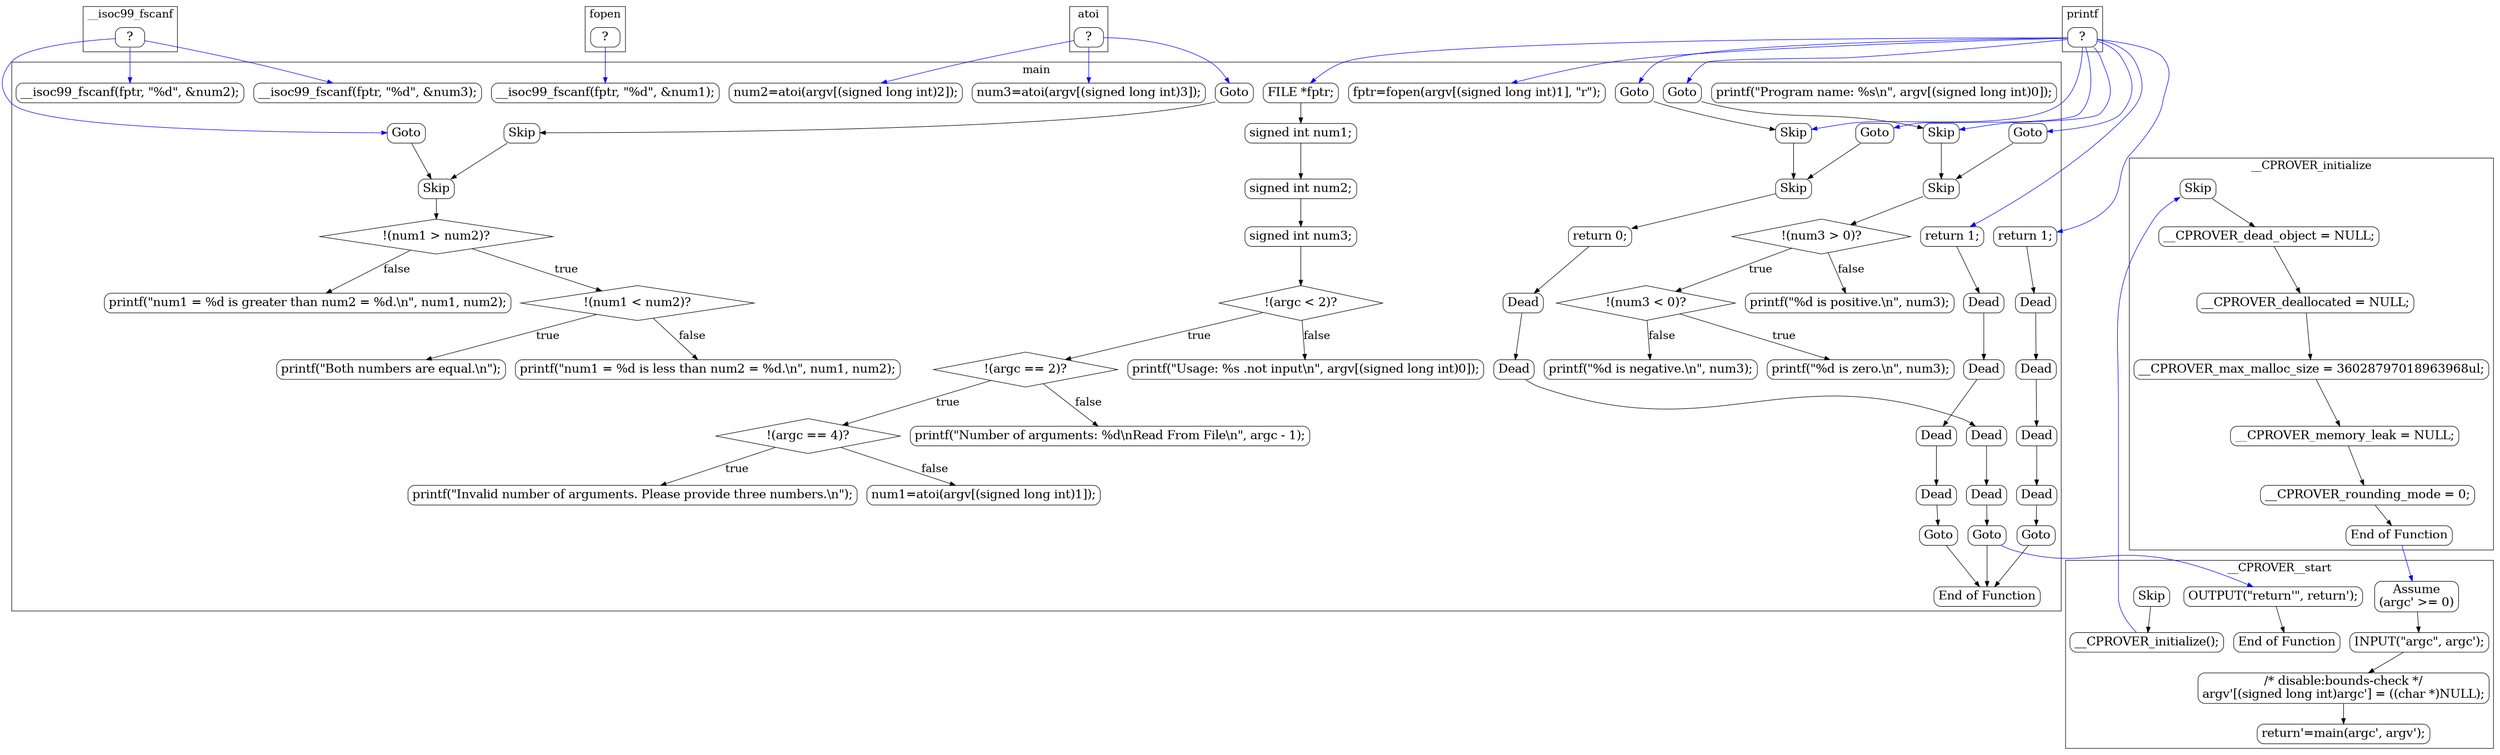 digraph G {
color=black;
orientation=portrait;
fontsize=20;
compound=true;
size="30,40";
ratio=compress;
subgraph "cluster_main" {
label="main";
Node_0_0 [shape=Mrecord, fontsize=22, label="printf(\"Program name: %s\\n\", argv[(signed long int)0]);"];
Node_0_1 [shape=Mrecord, fontsize=22, label="FILE *fptr;"];
Node_0_1 -> Node_0_2;
Node_0_2 [shape=Mrecord, fontsize=22, label="signed int num1;"];
Node_0_2 -> Node_0_3;
Node_0_3 [shape=Mrecord, fontsize=22, label="signed int num2;"];
Node_0_3 -> Node_0_4;
Node_0_4 [shape=Mrecord, fontsize=22, label="signed int num3;"];
Node_0_4 -> Node_0_5;
Node_0_5 [shape=diamond, fontsize=22, label="!(argc \< 2)?"];
Node_0_5 -> Node_0_13 [fontsize=20, label="true"];
Node_0_5 -> Node_0_6 [fontsize=20, label="false"];
Node_0_13 [shape=diamond, fontsize=22, label="!(argc == 2)?"];
Node_0_13 -> Node_0_20 [fontsize=20, label="true"];
Node_0_13 -> Node_0_14 [fontsize=20, label="false"];
Node_0_6 [shape=Mrecord, fontsize=22, label="printf(\"Usage: %s .not input\\n\", argv[(signed long int)0]);"];
Node_0_20 [shape=diamond, fontsize=22, label="!(argc == 4)?"];
Node_0_20 -> Node_0_25 [fontsize=20, label="true"];
Node_0_20 -> Node_0_21 [fontsize=20, label="false"];
Node_0_14 [shape=Mrecord, fontsize=22, label="printf(\"Number of arguments: %d\\nRead From File\\n\", argc - 1);"];
Node_0_7 [shape=Mrecord, fontsize=22, label="return 1;"];
Node_0_7 -> Node_0_8;
Node_0_25 [shape=Mrecord, fontsize=22, label="printf(\"Invalid number of arguments. Please provide three numbers.\\n\");"];
Node_0_21 [shape=Mrecord, fontsize=22, label="num1=atoi(argv[(signed long int)1]);"];
Node_0_15 [shape=Mrecord, fontsize=22, label="fptr=fopen(argv[(signed long int)1], \"r\");"];
Node_0_8 [shape=Mrecord, fontsize=22, label="Dead"];
Node_0_8 -> Node_0_9;
Node_0_26 [shape=Mrecord, fontsize=22, label="return 1;"];
Node_0_26 -> Node_0_27;
Node_0_22 [shape=Mrecord, fontsize=22, label="num2=atoi(argv[(signed long int)2]);"];
Node_0_16 [shape=Mrecord, fontsize=22, label="__isoc99_fscanf(fptr, \"%d\", &num1);"];
Node_0_9 [shape=Mrecord, fontsize=22, label="Dead"];
Node_0_9 -> Node_0_10;
Node_0_27 [shape=Mrecord, fontsize=22, label="Dead"];
Node_0_27 -> Node_0_28;
Node_0_23 [shape=Mrecord, fontsize=22, label="num3=atoi(argv[(signed long int)3]);"];
Node_0_17 [shape=Mrecord, fontsize=22, label="__isoc99_fscanf(fptr, \"%d\", &num2);"];
Node_0_10 [shape=Mrecord, fontsize=22, label="Dead"];
Node_0_10 -> Node_0_11;
Node_0_28 [shape=Mrecord, fontsize=22, label="Dead"];
Node_0_28 -> Node_0_29;
Node_0_24 [shape=Mrecord, fontsize=22, label="Goto"];
Node_0_24 -> Node_0_32;
Node_0_18 [shape=Mrecord, fontsize=22, label="__isoc99_fscanf(fptr, \"%d\", &num3);"];
Node_0_11 [shape=Mrecord, fontsize=22, label="Dead"];
Node_0_11 -> Node_0_12;
Node_0_29 [shape=Mrecord, fontsize=22, label="Dead"];
Node_0_29 -> Node_0_30;
Node_0_32 [shape=Mrecord, fontsize=22, label="Skip"];
Node_0_32 -> Node_0_33;
Node_0_19 [shape=Mrecord, fontsize=22, label="Goto"];
Node_0_19 -> Node_0_33;
Node_0_12 [shape=Mrecord, fontsize=22, label="Goto"];
Node_0_12 -> Node_0_58;
Node_0_30 [shape=Mrecord, fontsize=22, label="Dead"];
Node_0_30 -> Node_0_31;
Node_0_33 [shape=Mrecord, fontsize=22, label="Skip"];
Node_0_33 -> Node_0_34;
Node_0_58 [shape=Mrecord, fontsize=22, label="End of Function"];
Node_0_31 [shape=Mrecord, fontsize=22, label="Goto"];
Node_0_31 -> Node_0_58;
Node_0_34 [shape=diamond, fontsize=22, label="!(num1 \> num2)?"];
Node_0_34 -> Node_0_37 [fontsize=20, label="true"];
Node_0_34 -> Node_0_35 [fontsize=20, label="false"];
Node_0_37 [shape=diamond, fontsize=22, label="!(num1 \< num2)?"];
Node_0_37 -> Node_0_40 [fontsize=20, label="true"];
Node_0_37 -> Node_0_38 [fontsize=20, label="false"];
Node_0_35 [shape=Mrecord, fontsize=22, label="printf(\"num1 = %d is greater than num2 = %d.\\n\", num1, num2);"];
Node_0_40 [shape=Mrecord, fontsize=22, label="printf(\"Both numbers are equal.\\n\");"];
Node_0_38 [shape=Mrecord, fontsize=22, label="printf(\"num1 = %d is less than num2 = %d.\\n\", num1, num2);"];
Node_0_36 [shape=Mrecord, fontsize=22, label="Goto"];
Node_0_36 -> Node_0_42;
Node_0_41 [shape=Mrecord, fontsize=22, label="Skip"];
Node_0_41 -> Node_0_42;
Node_0_39 [shape=Mrecord, fontsize=22, label="Goto"];
Node_0_39 -> Node_0_41;
Node_0_42 [shape=Mrecord, fontsize=22, label="Skip"];
Node_0_42 -> Node_0_43;
Node_0_43 [shape=diamond, fontsize=22, label="!(num3 \> 0)?"];
Node_0_43 -> Node_0_46 [fontsize=20, label="true"];
Node_0_43 -> Node_0_44 [fontsize=20, label="false"];
Node_0_46 [shape=diamond, fontsize=22, label="!(num3 \< 0)?"];
Node_0_46 -> Node_0_49 [fontsize=20, label="true"];
Node_0_46 -> Node_0_47 [fontsize=20, label="false"];
Node_0_44 [shape=Mrecord, fontsize=22, label="printf(\"%d is positive.\\n\", num3);"];
Node_0_49 [shape=Mrecord, fontsize=22, label="printf(\"%d is zero.\\n\", num3);"];
Node_0_47 [shape=Mrecord, fontsize=22, label="printf(\"%d is negative.\\n\", num3);"];
Node_0_45 [shape=Mrecord, fontsize=22, label="Goto"];
Node_0_45 -> Node_0_51;
Node_0_50 [shape=Mrecord, fontsize=22, label="Skip"];
Node_0_50 -> Node_0_51;
Node_0_48 [shape=Mrecord, fontsize=22, label="Goto"];
Node_0_48 -> Node_0_50;
Node_0_51 [shape=Mrecord, fontsize=22, label="Skip"];
Node_0_51 -> Node_0_52;
Node_0_52 [shape=Mrecord, fontsize=22, label="return 0;"];
Node_0_52 -> Node_0_53;
Node_0_53 [shape=Mrecord, fontsize=22, label="Dead"];
Node_0_53 -> Node_0_54;
Node_0_54 [shape=Mrecord, fontsize=22, label="Dead"];
Node_0_54 -> Node_0_55;
Node_0_55 [shape=Mrecord, fontsize=22, label="Dead"];
Node_0_55 -> Node_0_56;
Node_0_56 [shape=Mrecord, fontsize=22, label="Dead"];
Node_0_56 -> Node_0_57;
Node_0_57 [shape=Mrecord, fontsize=22, label="Goto"];
Node_0_57 -> Node_0_58;
}

subgraph "cluster___CPROVER__start" {
label="__CPROVER__start";
Node_1_59 [shape=Mrecord, fontsize=22, label="Skip"];
Node_1_59 -> Node_1_60;
Node_1_60 [shape=Mrecord, fontsize=22, label="__CPROVER_initialize();"];
Node_1_61 [shape=Mrecord, fontsize=22, label="Assume\n(argc' \>= 0)"];
Node_1_61 -> Node_1_62;
Node_1_62 [shape=Mrecord, fontsize=22, label="INPUT(\"argc\", argc');"];
Node_1_62 -> Node_1_63;
Node_1_63 [shape=Mrecord, fontsize=22, label="/* disable:bounds-check */\nargv'[(signed long int)argc'] = ((char *)NULL);"];
Node_1_63 -> Node_1_64;
Node_1_64 [shape=Mrecord, fontsize=22, label="return'=main(argc', argv');"];
Node_1_65 [shape=Mrecord, fontsize=22, label="OUTPUT(\"return'\", return');"];
Node_1_65 -> Node_1_66;
Node_1_66 [shape=Mrecord, fontsize=22, label="End of Function"];
}

subgraph "cluster___CPROVER_initialize" {
label="__CPROVER_initialize";
Node_2_67 [shape=Mrecord, fontsize=22, label="Skip"];
Node_2_67 -> Node_2_68;
Node_2_68 [shape=Mrecord, fontsize=22, label="__CPROVER_dead_object = NULL;"];
Node_2_68 -> Node_2_69;
Node_2_69 [shape=Mrecord, fontsize=22, label="__CPROVER_deallocated = NULL;"];
Node_2_69 -> Node_2_70;
Node_2_70 [shape=Mrecord, fontsize=22, label="__CPROVER_max_malloc_size = 36028797018963968ul;"];
Node_2_70 -> Node_2_71;
Node_2_71 [shape=Mrecord, fontsize=22, label="__CPROVER_memory_leak = NULL;"];
Node_2_71 -> Node_2_72;
Node_2_72 [shape=Mrecord, fontsize=22, label="__CPROVER_rounding_mode = 0;"];
Node_2_72 -> Node_2_73;
Node_2_73 [shape=Mrecord, fontsize=22, label="End of Function"];
}

subgraph "cluster_printf" {
rank=sink;
label="printf";
Node_3_0 [shape=Mrecord, fontsize=22, label="?"];
}

subgraph "cluster_atoi" {
rank=sink;
label="atoi";
Node_4_0 [shape=Mrecord, fontsize=22, label="?"];
}

subgraph "cluster_fopen" {
rank=sink;
label="fopen";
Node_5_0 [shape=Mrecord, fontsize=22, label="?"];
}

subgraph "cluster___isoc99_fscanf" {
rank=sink;
label="__isoc99_fscanf";
Node_6_0 [shape=Mrecord, fontsize=22, label="?"];
}

Node_3_0 -> Node_0_1 [color=blue];
Node_3_0 -> Node_0_7 [color=blue];
Node_3_0 -> Node_0_15 [color=blue];
Node_3_0 -> Node_0_26 [color=blue];
Node_4_0 -> Node_0_22 [color=blue];
Node_5_0 -> Node_0_16 [color=blue];
Node_4_0 -> Node_0_23 [color=blue];
Node_6_0 -> Node_0_17 [color=blue];
Node_4_0 -> Node_0_24 [color=blue];
Node_6_0 -> Node_0_18 [color=blue];
Node_6_0 -> Node_0_19 [color=blue];
Node_3_0 -> Node_0_36 [color=blue];
Node_3_0 -> Node_0_41 [color=blue];
Node_3_0 -> Node_0_39 [color=blue];
Node_3_0 -> Node_0_45 [color=blue];
Node_3_0 -> Node_0_50 [color=blue];
Node_3_0 -> Node_0_48 [color=blue];
Node_1_60 -> Node_2_67 [color=blue];
Node_2_73 -> Node_1_61 [color=blue];
Node_0_57 -> Node_1_65 [color=blue];
}
